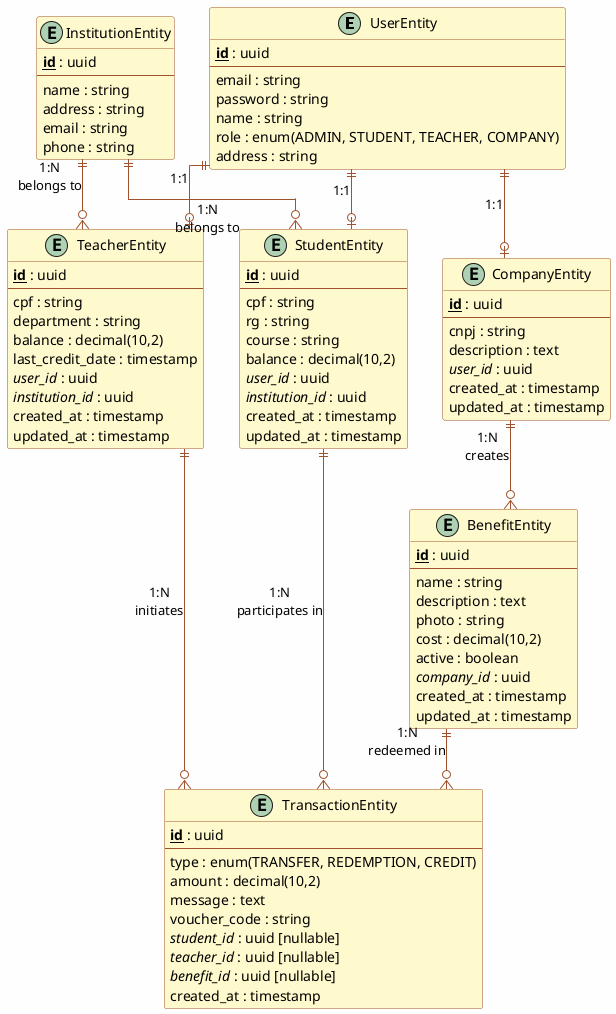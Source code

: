 @startuml Meritus - Diagrama Entidade Relacionamento

!define PRIMARY_KEY(x) <b><u>x</u></b>
!define FOREIGN_KEY(x) <i>x</i>

skinparam linetype ortho
skinparam backgroundColor #FEFEFE
skinparam class {
  BackgroundColor #FFFACD
  BorderColor #A0522D
  ArrowColor #A0522D
}

entity "UserEntity" as user {
  PRIMARY_KEY(id) : uuid
  --
  email : string
  password : string
  name : string
  role : enum(ADMIN, STUDENT, TEACHER, COMPANY)
  address : string
}

entity "StudentEntity" as student {
  PRIMARY_KEY(id) : uuid
  --
  cpf : string
  rg : string
  course : string
  balance : decimal(10,2)
  FOREIGN_KEY(user_id) : uuid
  FOREIGN_KEY(institution_id) : uuid
  created_at : timestamp
  updated_at : timestamp
}

entity "TeacherEntity" as teacher {
  PRIMARY_KEY(id) : uuid
  --
  cpf : string
  department : string
  balance : decimal(10,2)
  last_credit_date : timestamp
  FOREIGN_KEY(user_id) : uuid
  FOREIGN_KEY(institution_id) : uuid
  created_at : timestamp
  updated_at : timestamp
}

entity "CompanyEntity" as company {
  PRIMARY_KEY(id) : uuid
  --
  cnpj : string
  description : text
  FOREIGN_KEY(user_id) : uuid
  created_at : timestamp
  updated_at : timestamp
}

entity "InstitutionEntity" as institution {
  PRIMARY_KEY(id) : uuid
  --
  name : string
  address : string
  email : string
  phone : string
}

entity "BenefitEntity" as benefit {
  PRIMARY_KEY(id) : uuid
  --
  name : string
  description : text
  photo : string
  cost : decimal(10,2)
  active : boolean
  FOREIGN_KEY(company_id) : uuid
  created_at : timestamp
  updated_at : timestamp
}

entity "TransactionEntity" as transaction {
  PRIMARY_KEY(id) : uuid
  --
  type : enum(TRANSFER, REDEMPTION, CREDIT)
  amount : decimal(10,2)
  message : text
  voucher_code : string
  FOREIGN_KEY(student_id) : uuid [nullable]
  FOREIGN_KEY(teacher_id) : uuid [nullable]
  FOREIGN_KEY(benefit_id) : uuid [nullable]
  created_at : timestamp
}

' Relacionamentos User -> Profiles
user ||--o| student : "1:1"
user ||--o| teacher : "1:1"
user ||--o| company : "1:1"

' Relacionamentos Institution
institution ||--o{ student : "1:N\nbelongs to"
institution ||--o{ teacher : "1:N\nbelongs to"

' Relacionamentos Company -> Benefits
company ||--o{ benefit : "1:N\ncreates"

' Relacionamentos Transactions
student ||--o{ transaction : "1:N\nparticipates in"
teacher ||--o{ transaction : "1:N\ninitiates"
benefit ||--o{ transaction : "1:N\nredeemed in"

@enduml
